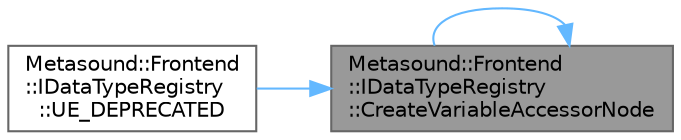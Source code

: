 digraph "Metasound::Frontend::IDataTypeRegistry::CreateVariableAccessorNode"
{
 // INTERACTIVE_SVG=YES
 // LATEX_PDF_SIZE
  bgcolor="transparent";
  edge [fontname=Helvetica,fontsize=10,labelfontname=Helvetica,labelfontsize=10];
  node [fontname=Helvetica,fontsize=10,shape=box,height=0.2,width=0.4];
  rankdir="RL";
  Node1 [id="Node000001",label="Metasound::Frontend\l::IDataTypeRegistry\l::CreateVariableAccessorNode",height=0.2,width=0.4,color="gray40", fillcolor="grey60", style="filled", fontcolor="black",tooltip=" "];
  Node1 -> Node1 [id="edge1_Node000001_Node000001",dir="back",color="steelblue1",style="solid",tooltip=" "];
  Node1 -> Node2 [id="edge2_Node000001_Node000002",dir="back",color="steelblue1",style="solid",tooltip=" "];
  Node2 [id="Node000002",label="Metasound::Frontend\l::IDataTypeRegistry\l::UE_DEPRECATED",height=0.2,width=0.4,color="grey40", fillcolor="white", style="filled",URL="$dc/d63/classMetasound_1_1Frontend_1_1IDataTypeRegistry.html#ae29d25b0e4d3522238973ad1af8c7b93",tooltip=" "];
}
